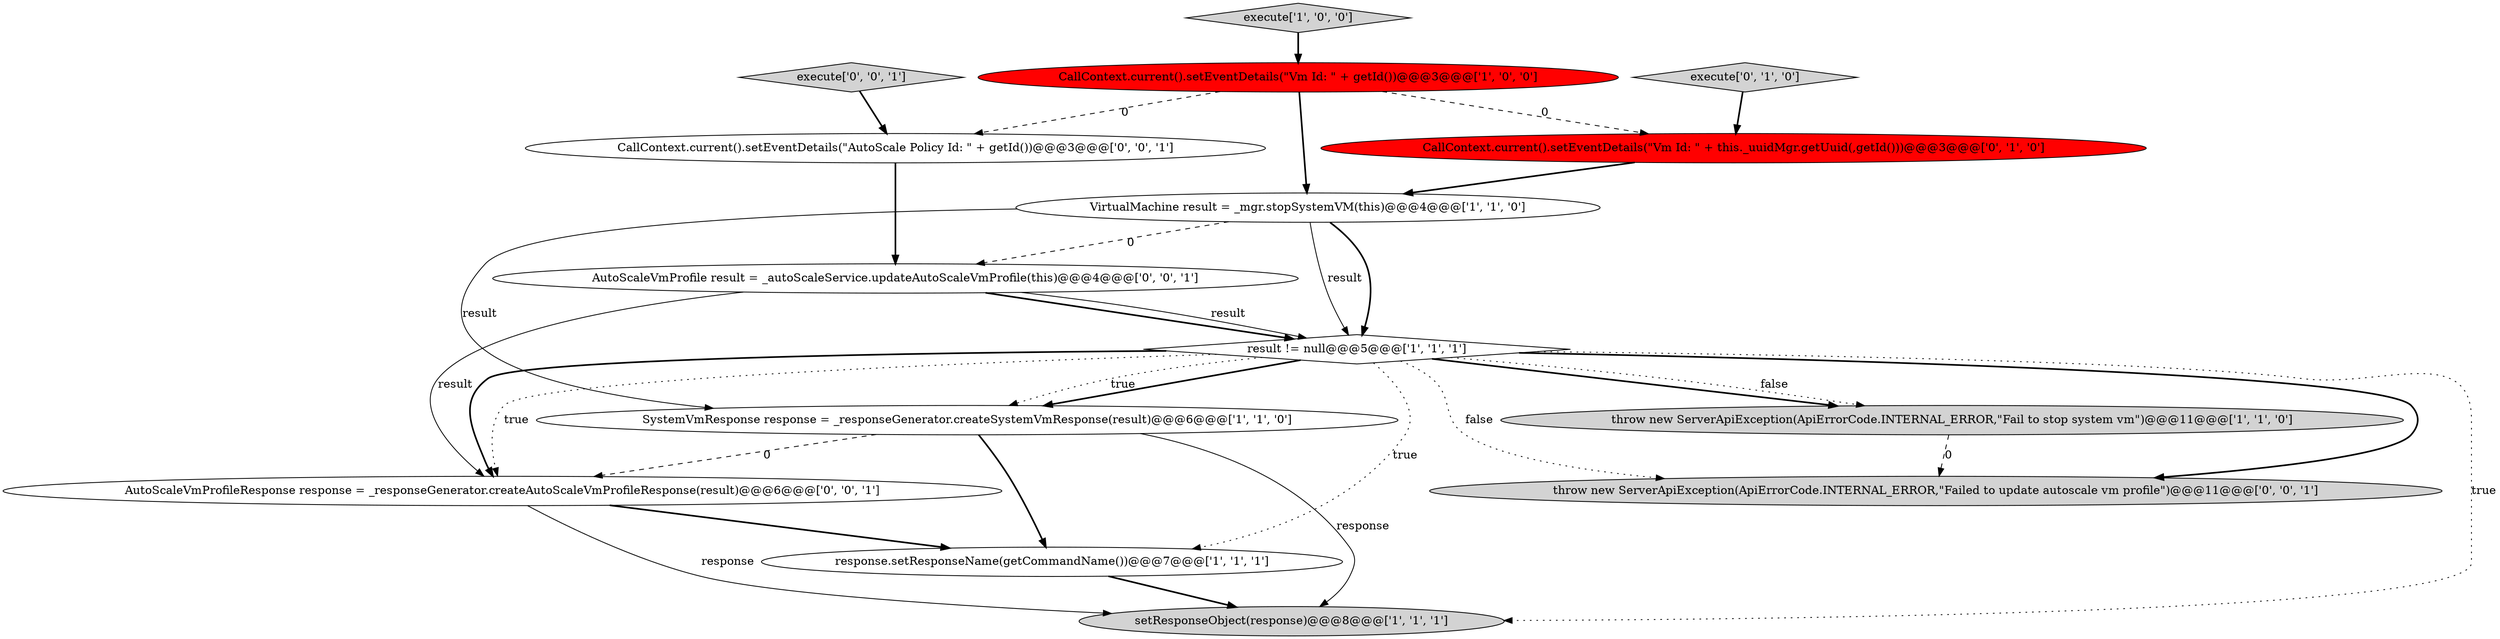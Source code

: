 digraph {
8 [style = filled, label = "execute['0', '1', '0']", fillcolor = lightgray, shape = diamond image = "AAA0AAABBB2BBB"];
9 [style = filled, label = "CallContext.current().setEventDetails(\"Vm Id: \" + this._uuidMgr.getUuid(,getId()))@@@3@@@['0', '1', '0']", fillcolor = red, shape = ellipse image = "AAA1AAABBB2BBB"];
6 [style = filled, label = "VirtualMachine result = _mgr.stopSystemVM(this)@@@4@@@['1', '1', '0']", fillcolor = white, shape = ellipse image = "AAA0AAABBB1BBB"];
14 [style = filled, label = "throw new ServerApiException(ApiErrorCode.INTERNAL_ERROR,\"Failed to update autoscale vm profile\")@@@11@@@['0', '0', '1']", fillcolor = lightgray, shape = ellipse image = "AAA0AAABBB3BBB"];
4 [style = filled, label = "setResponseObject(response)@@@8@@@['1', '1', '1']", fillcolor = lightgray, shape = ellipse image = "AAA0AAABBB1BBB"];
12 [style = filled, label = "AutoScaleVmProfileResponse response = _responseGenerator.createAutoScaleVmProfileResponse(result)@@@6@@@['0', '0', '1']", fillcolor = white, shape = ellipse image = "AAA0AAABBB3BBB"];
1 [style = filled, label = "throw new ServerApiException(ApiErrorCode.INTERNAL_ERROR,\"Fail to stop system vm\")@@@11@@@['1', '1', '0']", fillcolor = lightgray, shape = ellipse image = "AAA0AAABBB1BBB"];
10 [style = filled, label = "AutoScaleVmProfile result = _autoScaleService.updateAutoScaleVmProfile(this)@@@4@@@['0', '0', '1']", fillcolor = white, shape = ellipse image = "AAA0AAABBB3BBB"];
3 [style = filled, label = "result != null@@@5@@@['1', '1', '1']", fillcolor = white, shape = diamond image = "AAA0AAABBB1BBB"];
2 [style = filled, label = "SystemVmResponse response = _responseGenerator.createSystemVmResponse(result)@@@6@@@['1', '1', '0']", fillcolor = white, shape = ellipse image = "AAA0AAABBB1BBB"];
5 [style = filled, label = "execute['1', '0', '0']", fillcolor = lightgray, shape = diamond image = "AAA0AAABBB1BBB"];
0 [style = filled, label = "CallContext.current().setEventDetails(\"Vm Id: \" + getId())@@@3@@@['1', '0', '0']", fillcolor = red, shape = ellipse image = "AAA1AAABBB1BBB"];
13 [style = filled, label = "CallContext.current().setEventDetails(\"AutoScale Policy Id: \" + getId())@@@3@@@['0', '0', '1']", fillcolor = white, shape = ellipse image = "AAA0AAABBB3BBB"];
7 [style = filled, label = "response.setResponseName(getCommandName())@@@7@@@['1', '1', '1']", fillcolor = white, shape = ellipse image = "AAA0AAABBB1BBB"];
11 [style = filled, label = "execute['0', '0', '1']", fillcolor = lightgray, shape = diamond image = "AAA0AAABBB3BBB"];
13->10 [style = bold, label=""];
6->3 [style = bold, label=""];
3->7 [style = dotted, label="true"];
10->12 [style = solid, label="result"];
3->1 [style = bold, label=""];
1->14 [style = dashed, label="0"];
0->6 [style = bold, label=""];
3->14 [style = bold, label=""];
3->4 [style = dotted, label="true"];
3->14 [style = dotted, label="false"];
10->3 [style = bold, label=""];
7->4 [style = bold, label=""];
3->12 [style = bold, label=""];
12->7 [style = bold, label=""];
9->6 [style = bold, label=""];
6->10 [style = dashed, label="0"];
2->12 [style = dashed, label="0"];
3->2 [style = bold, label=""];
5->0 [style = bold, label=""];
3->12 [style = dotted, label="true"];
11->13 [style = bold, label=""];
0->13 [style = dashed, label="0"];
8->9 [style = bold, label=""];
12->4 [style = solid, label="response"];
2->7 [style = bold, label=""];
6->3 [style = solid, label="result"];
0->9 [style = dashed, label="0"];
10->3 [style = solid, label="result"];
3->1 [style = dotted, label="false"];
6->2 [style = solid, label="result"];
3->2 [style = dotted, label="true"];
2->4 [style = solid, label="response"];
}
